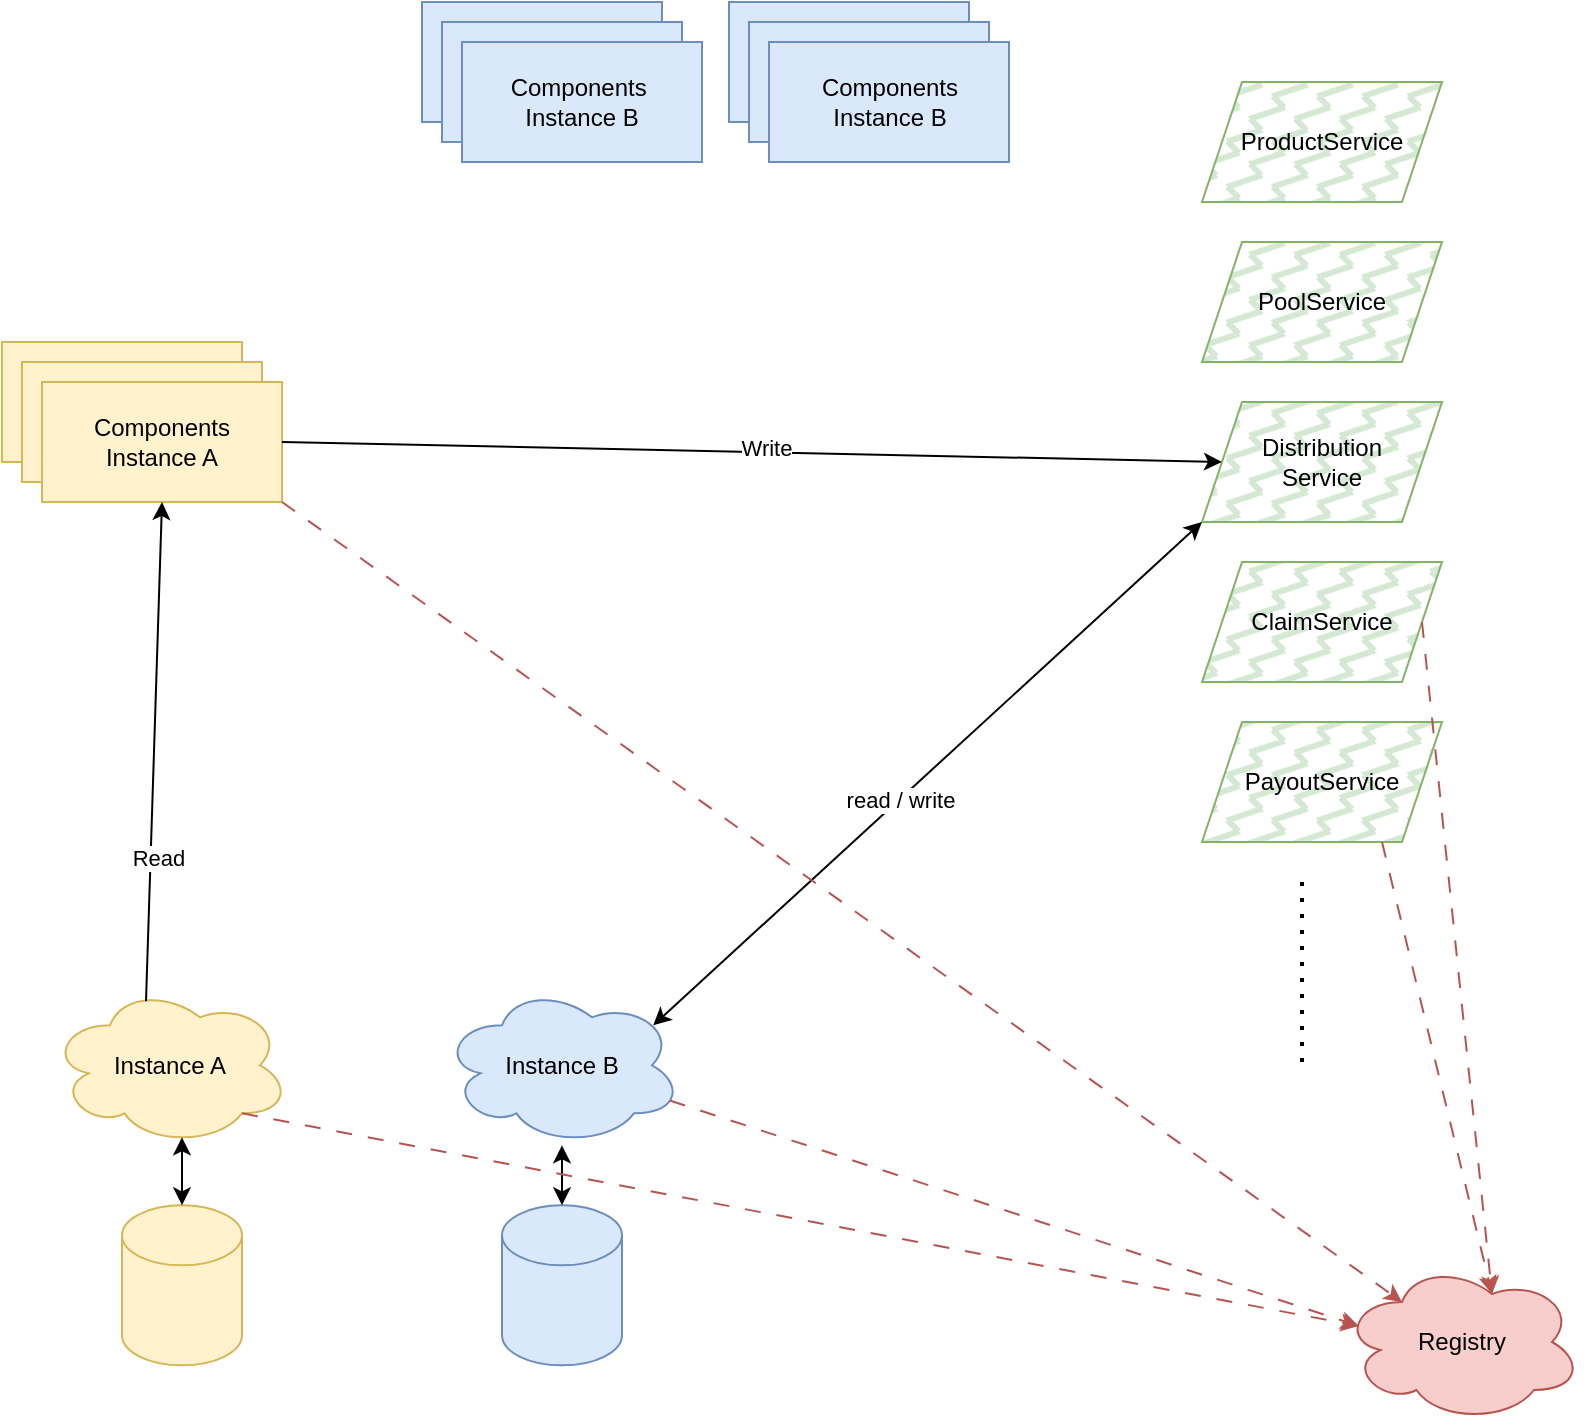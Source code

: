 <mxfile version="24.1.0" type="device" pages="3">
  <diagram name="Overview" id="Ci2HlTppvsZ_2pQZNLZ-">
    <mxGraphModel dx="1641" dy="1115" grid="1" gridSize="10" guides="1" tooltips="1" connect="1" arrows="1" fold="1" page="1" pageScale="1" pageWidth="827" pageHeight="1169" math="0" shadow="0">
      <root>
        <mxCell id="0" />
        <mxCell id="1" parent="0" />
        <mxCell id="CUu8jus_2sVUzZU3FUJG-1" value="" style="rounded=0;whiteSpace=wrap;html=1;fillColor=#dae8fc;strokeColor=#6c8ebf;" parent="1" vertex="1">
          <mxGeometry x="373.5" y="60" width="120" height="60" as="geometry" />
        </mxCell>
        <mxCell id="CUu8jus_2sVUzZU3FUJG-2" value="" style="rounded=0;whiteSpace=wrap;html=1;fillColor=#dae8fc;strokeColor=#6c8ebf;" parent="1" vertex="1">
          <mxGeometry x="383.5" y="70" width="120" height="60" as="geometry" />
        </mxCell>
        <mxCell id="CUu8jus_2sVUzZU3FUJG-3" value="Components&lt;div&gt;Instance B&lt;/div&gt;" style="rounded=0;whiteSpace=wrap;html=1;fillColor=#dae8fc;strokeColor=#6c8ebf;" parent="1" vertex="1">
          <mxGeometry x="393.5" y="80" width="120" height="60" as="geometry" />
        </mxCell>
        <mxCell id="CUu8jus_2sVUzZU3FUJG-4" value="Instance A" style="ellipse;shape=cloud;whiteSpace=wrap;html=1;fillColor=#fff2cc;strokeColor=#d6b656;" parent="1" vertex="1">
          <mxGeometry x="34" y="551.67" width="120" height="80" as="geometry" />
        </mxCell>
        <mxCell id="CUu8jus_2sVUzZU3FUJG-6" value="Instance B" style="ellipse;shape=cloud;whiteSpace=wrap;html=1;fillColor=#dae8fc;strokeColor=#6c8ebf;" parent="1" vertex="1">
          <mxGeometry x="230" y="551.67" width="120" height="80" as="geometry" />
        </mxCell>
        <mxCell id="CUu8jus_2sVUzZU3FUJG-7" value="ProductService" style="shape=parallelogram;perimeter=parallelogramPerimeter;whiteSpace=wrap;html=1;fixedSize=1;fillColor=#d5e8d4;strokeColor=#82b366;gradientColor=none;fillStyle=zigzag-line;" parent="1" vertex="1">
          <mxGeometry x="610" y="100" width="120" height="60" as="geometry" />
        </mxCell>
        <mxCell id="CUu8jus_2sVUzZU3FUJG-8" value="PoolService" style="shape=parallelogram;perimeter=parallelogramPerimeter;whiteSpace=wrap;html=1;fixedSize=1;fillColor=#d5e8d4;strokeColor=#82b366;gradientColor=none;fillStyle=zigzag-line;" parent="1" vertex="1">
          <mxGeometry x="610" y="180" width="120" height="60" as="geometry" />
        </mxCell>
        <mxCell id="CUu8jus_2sVUzZU3FUJG-9" value="Distribution&lt;br&gt;Service" style="shape=parallelogram;perimeter=parallelogramPerimeter;whiteSpace=wrap;html=1;fixedSize=1;fillColor=#d5e8d4;strokeColor=#82b366;gradientColor=none;fillStyle=zigzag-line;" parent="1" vertex="1">
          <mxGeometry x="610" y="260" width="120" height="60" as="geometry" />
        </mxCell>
        <mxCell id="CUu8jus_2sVUzZU3FUJG-10" value="ClaimService" style="shape=parallelogram;perimeter=parallelogramPerimeter;whiteSpace=wrap;html=1;fixedSize=1;fillColor=#d5e8d4;strokeColor=#82b366;gradientColor=none;fillStyle=zigzag-line;" parent="1" vertex="1">
          <mxGeometry x="610" y="340" width="120" height="60" as="geometry" />
        </mxCell>
        <mxCell id="CUu8jus_2sVUzZU3FUJG-11" value="" style="shape=cylinder3;whiteSpace=wrap;html=1;boundedLbl=1;backgroundOutline=1;size=15;fillColor=#dae8fc;strokeColor=#6c8ebf;" parent="1" vertex="1">
          <mxGeometry x="260" y="661.67" width="60" height="80" as="geometry" />
        </mxCell>
        <mxCell id="CUu8jus_2sVUzZU3FUJG-13" value="" style="shape=cylinder3;whiteSpace=wrap;html=1;boundedLbl=1;backgroundOutline=1;size=15;fillColor=#fff2cc;strokeColor=#d6b656;" parent="1" vertex="1">
          <mxGeometry x="70" y="661.67" width="60" height="80" as="geometry" />
        </mxCell>
        <mxCell id="CUu8jus_2sVUzZU3FUJG-14" value="" style="rounded=0;whiteSpace=wrap;html=1;fillColor=#dae8fc;strokeColor=#6c8ebf;" parent="1" vertex="1">
          <mxGeometry x="220" y="60" width="120" height="60" as="geometry" />
        </mxCell>
        <mxCell id="CUu8jus_2sVUzZU3FUJG-15" value="" style="rounded=0;whiteSpace=wrap;html=1;fillColor=#dae8fc;strokeColor=#6c8ebf;" parent="1" vertex="1">
          <mxGeometry x="230" y="70" width="120" height="60" as="geometry" />
        </mxCell>
        <mxCell id="CUu8jus_2sVUzZU3FUJG-16" value="Components&amp;nbsp;&lt;div&gt;Instance B&lt;/div&gt;" style="rounded=0;whiteSpace=wrap;html=1;fillColor=#dae8fc;strokeColor=#6c8ebf;" parent="1" vertex="1">
          <mxGeometry x="240" y="80" width="120" height="60" as="geometry" />
        </mxCell>
        <mxCell id="CUu8jus_2sVUzZU3FUJG-17" value="" style="rounded=0;whiteSpace=wrap;html=1;fillColor=#fff2cc;strokeColor=#d6b656;" parent="1" vertex="1">
          <mxGeometry x="10" y="230" width="120" height="60" as="geometry" />
        </mxCell>
        <mxCell id="CUu8jus_2sVUzZU3FUJG-18" value="" style="rounded=0;whiteSpace=wrap;html=1;fillColor=#fff2cc;strokeColor=#d6b656;" parent="1" vertex="1">
          <mxGeometry x="20" y="240" width="120" height="60" as="geometry" />
        </mxCell>
        <mxCell id="CUu8jus_2sVUzZU3FUJG-19" value="Components&lt;br&gt;Instance A" style="rounded=0;whiteSpace=wrap;html=1;fillColor=#fff2cc;strokeColor=#d6b656;" parent="1" vertex="1">
          <mxGeometry x="30" y="250" width="120" height="60" as="geometry" />
        </mxCell>
        <mxCell id="CUu8jus_2sVUzZU3FUJG-20" value="PayoutService" style="shape=parallelogram;perimeter=parallelogramPerimeter;whiteSpace=wrap;html=1;fixedSize=1;fillColor=#d5e8d4;strokeColor=#82b366;gradientColor=none;fillStyle=zigzag-line;" parent="1" vertex="1">
          <mxGeometry x="610" y="420" width="120" height="60" as="geometry" />
        </mxCell>
        <mxCell id="CUu8jus_2sVUzZU3FUJG-21" value="" style="endArrow=none;dashed=1;html=1;dashPattern=1 3;strokeWidth=2;rounded=0;" parent="1" edge="1">
          <mxGeometry width="50" height="50" relative="1" as="geometry">
            <mxPoint x="660" y="590" as="sourcePoint" />
            <mxPoint x="660" y="500" as="targetPoint" />
          </mxGeometry>
        </mxCell>
        <mxCell id="CUu8jus_2sVUzZU3FUJG-22" value="" style="endArrow=classic;startArrow=classic;html=1;rounded=0;exitX=0.5;exitY=0;exitDx=0;exitDy=0;exitPerimeter=0;" parent="1" source="CUu8jus_2sVUzZU3FUJG-11" target="CUu8jus_2sVUzZU3FUJG-6" edge="1">
          <mxGeometry width="50" height="50" relative="1" as="geometry">
            <mxPoint x="380" y="741.67" as="sourcePoint" />
            <mxPoint x="430" y="691.67" as="targetPoint" />
          </mxGeometry>
        </mxCell>
        <mxCell id="CUu8jus_2sVUzZU3FUJG-23" value="" style="endArrow=classic;startArrow=classic;html=1;rounded=0;exitX=0.5;exitY=0;exitDx=0;exitDy=0;exitPerimeter=0;entryX=0.55;entryY=0.95;entryDx=0;entryDy=0;entryPerimeter=0;" parent="1" source="CUu8jus_2sVUzZU3FUJG-13" target="CUu8jus_2sVUzZU3FUJG-4" edge="1">
          <mxGeometry width="50" height="50" relative="1" as="geometry">
            <mxPoint x="300" y="671.67" as="sourcePoint" />
            <mxPoint x="300" y="641.67" as="targetPoint" />
          </mxGeometry>
        </mxCell>
        <mxCell id="CUu8jus_2sVUzZU3FUJG-25" value="" style="endArrow=classic;html=1;rounded=0;entryX=0.5;entryY=1;entryDx=0;entryDy=0;exitX=0.4;exitY=0.1;exitDx=0;exitDy=0;exitPerimeter=0;" parent="1" source="CUu8jus_2sVUzZU3FUJG-4" target="CUu8jus_2sVUzZU3FUJG-19" edge="1">
          <mxGeometry width="50" height="50" relative="1" as="geometry">
            <mxPoint x="440" y="590" as="sourcePoint" />
            <mxPoint x="490" y="540" as="targetPoint" />
          </mxGeometry>
        </mxCell>
        <mxCell id="CUu8jus_2sVUzZU3FUJG-26" value="Read" style="edgeLabel;html=1;align=center;verticalAlign=middle;resizable=0;points=[];" parent="CUu8jus_2sVUzZU3FUJG-25" vertex="1" connectable="0">
          <mxGeometry x="-0.421" y="-3" relative="1" as="geometry">
            <mxPoint as="offset" />
          </mxGeometry>
        </mxCell>
        <mxCell id="CUu8jus_2sVUzZU3FUJG-27" value="" style="endArrow=classic;html=1;rounded=0;exitX=1;exitY=0.5;exitDx=0;exitDy=0;entryX=0;entryY=0.5;entryDx=0;entryDy=0;" parent="1" source="CUu8jus_2sVUzZU3FUJG-19" target="CUu8jus_2sVUzZU3FUJG-9" edge="1">
          <mxGeometry width="50" height="50" relative="1" as="geometry">
            <mxPoint x="440" y="590" as="sourcePoint" />
            <mxPoint x="490" y="540" as="targetPoint" />
          </mxGeometry>
        </mxCell>
        <mxCell id="CUu8jus_2sVUzZU3FUJG-28" value="Write" style="edgeLabel;html=1;align=center;verticalAlign=middle;resizable=0;points=[];" parent="CUu8jus_2sVUzZU3FUJG-27" vertex="1" connectable="0">
          <mxGeometry x="0.03" y="2" relative="1" as="geometry">
            <mxPoint as="offset" />
          </mxGeometry>
        </mxCell>
        <mxCell id="CUu8jus_2sVUzZU3FUJG-33" value="" style="endArrow=classic;startArrow=classic;html=1;rounded=0;entryX=0;entryY=1;entryDx=0;entryDy=0;exitX=0.88;exitY=0.25;exitDx=0;exitDy=0;exitPerimeter=0;" parent="1" source="CUu8jus_2sVUzZU3FUJG-6" target="CUu8jus_2sVUzZU3FUJG-9" edge="1">
          <mxGeometry width="50" height="50" relative="1" as="geometry">
            <mxPoint x="440" y="590" as="sourcePoint" />
            <mxPoint x="490" y="540" as="targetPoint" />
          </mxGeometry>
        </mxCell>
        <mxCell id="CUu8jus_2sVUzZU3FUJG-40" value="read / write" style="edgeLabel;html=1;align=center;verticalAlign=middle;resizable=0;points=[];" parent="CUu8jus_2sVUzZU3FUJG-33" vertex="1" connectable="0">
          <mxGeometry x="-0.102" relative="1" as="geometry">
            <mxPoint as="offset" />
          </mxGeometry>
        </mxCell>
        <mxCell id="CUu8jus_2sVUzZU3FUJG-34" value="Registry" style="ellipse;shape=cloud;whiteSpace=wrap;html=1;fillColor=#f8cecc;strokeColor=#b85450;" parent="1" vertex="1">
          <mxGeometry x="680" y="690" width="120" height="80" as="geometry" />
        </mxCell>
        <mxCell id="CUu8jus_2sVUzZU3FUJG-35" value="" style="endArrow=classic;html=1;rounded=0;fillColor=#f8cecc;strokeColor=#b85450;dashed=1;dashPattern=8 8;entryX=0.07;entryY=0.4;entryDx=0;entryDy=0;entryPerimeter=0;" parent="1" source="CUu8jus_2sVUzZU3FUJG-6" target="CUu8jus_2sVUzZU3FUJG-34" edge="1">
          <mxGeometry width="50" height="50" relative="1" as="geometry">
            <mxPoint x="440" y="590" as="sourcePoint" />
            <mxPoint x="490" y="540" as="targetPoint" />
          </mxGeometry>
        </mxCell>
        <mxCell id="CUu8jus_2sVUzZU3FUJG-36" value="" style="endArrow=classic;html=1;rounded=0;fillColor=#f8cecc;strokeColor=#b85450;dashed=1;dashPattern=8 8;exitX=0.8;exitY=0.8;exitDx=0;exitDy=0;exitPerimeter=0;entryX=0.07;entryY=0.4;entryDx=0;entryDy=0;entryPerimeter=0;" parent="1" source="CUu8jus_2sVUzZU3FUJG-4" target="CUu8jus_2sVUzZU3FUJG-34" edge="1">
          <mxGeometry width="50" height="50" relative="1" as="geometry">
            <mxPoint x="404" y="477" as="sourcePoint" />
            <mxPoint x="826" y="733" as="targetPoint" />
          </mxGeometry>
        </mxCell>
        <mxCell id="CUu8jus_2sVUzZU3FUJG-37" value="" style="endArrow=classic;html=1;rounded=0;fillColor=#f8cecc;strokeColor=#b85450;dashed=1;dashPattern=8 8;entryX=0.25;entryY=0.25;entryDx=0;entryDy=0;entryPerimeter=0;exitX=1;exitY=1;exitDx=0;exitDy=0;" parent="1" source="CUu8jus_2sVUzZU3FUJG-19" target="CUu8jus_2sVUzZU3FUJG-34" edge="1">
          <mxGeometry width="50" height="50" relative="1" as="geometry">
            <mxPoint x="404" y="477" as="sourcePoint" />
            <mxPoint x="840" y="740" as="targetPoint" />
          </mxGeometry>
        </mxCell>
        <mxCell id="CUu8jus_2sVUzZU3FUJG-38" value="" style="endArrow=classic;html=1;rounded=0;fillColor=#f8cecc;strokeColor=#b85450;dashed=1;dashPattern=8 8;exitX=0.75;exitY=1;exitDx=0;exitDy=0;entryX=0.625;entryY=0.2;entryDx=0;entryDy=0;entryPerimeter=0;" parent="1" source="CUu8jus_2sVUzZU3FUJG-20" target="CUu8jus_2sVUzZU3FUJG-34" edge="1">
          <mxGeometry width="50" height="50" relative="1" as="geometry">
            <mxPoint x="160" y="275" as="sourcePoint" />
            <mxPoint x="728" y="700" as="targetPoint" />
          </mxGeometry>
        </mxCell>
        <mxCell id="CUu8jus_2sVUzZU3FUJG-39" value="" style="endArrow=classic;html=1;rounded=0;fillColor=#f8cecc;strokeColor=#b85450;dashed=1;dashPattern=8 8;entryX=0.625;entryY=0.2;entryDx=0;entryDy=0;entryPerimeter=0;exitX=1;exitY=0.5;exitDx=0;exitDy=0;" parent="1" source="CUu8jus_2sVUzZU3FUJG-10" target="CUu8jus_2sVUzZU3FUJG-34" edge="1">
          <mxGeometry width="50" height="50" relative="1" as="geometry">
            <mxPoint x="710" y="490" as="sourcePoint" />
            <mxPoint x="858" y="728" as="targetPoint" />
          </mxGeometry>
        </mxCell>
      </root>
    </mxGraphModel>
  </diagram>
  <diagram id="9t9NB8n9KtFixqCDeO52" name="Instance">
    <mxGraphModel dx="1641" dy="1115" grid="1" gridSize="10" guides="1" tooltips="1" connect="1" arrows="1" fold="1" page="1" pageScale="1" pageWidth="827" pageHeight="1169" math="0" shadow="0">
      <root>
        <mxCell id="0" />
        <mxCell id="1" parent="0" />
        <mxCell id="-3d_8meNKV9yj-YMQYzu-9" value="" style="rounded=0;whiteSpace=wrap;html=1;fillColor=#dae8fc;strokeColor=#6c8ebf;fillStyle=dots;" vertex="1" parent="1">
          <mxGeometry x="90" y="260" width="560" height="410" as="geometry" />
        </mxCell>
        <mxCell id="-3d_8meNKV9yj-YMQYzu-3" value="&lt;h1 style=&quot;margin-top: 0px;&quot;&gt;Instance&lt;/h1&gt;" style="text;html=1;whiteSpace=wrap;overflow=hidden;rounded=0;" vertex="1" parent="1">
          <mxGeometry x="110" y="260" width="180" height="120" as="geometry" />
        </mxCell>
        <mxCell id="-3d_8meNKV9yj-YMQYzu-6" value="InstanceReader" style="shape=parallelogram;perimeter=parallelogramPerimeter;whiteSpace=wrap;html=1;fixedSize=1;fillColor=#ffe6cc;strokeColor=#d79b00;" vertex="1" parent="1">
          <mxGeometry x="120" y="350" width="120" height="60" as="geometry" />
        </mxCell>
        <mxCell id="-3d_8meNKV9yj-YMQYzu-8" value="InstanceAccessManager" style="shape=parallelogram;perimeter=parallelogramPerimeter;whiteSpace=wrap;html=1;fixedSize=1;fillColor=#d5e8d4;strokeColor=#82b366;" vertex="1" parent="1">
          <mxGeometry x="260" y="350" width="180" height="60" as="geometry" />
        </mxCell>
        <mxCell id="-3d_8meNKV9yj-YMQYzu-10" value="BundleManager" style="shape=parallelogram;perimeter=parallelogramPerimeter;whiteSpace=wrap;html=1;fixedSize=1;fillColor=#e1d5e7;strokeColor=#9673a6;" vertex="1" parent="1">
          <mxGeometry x="460" y="350" width="150" height="60" as="geometry" />
        </mxCell>
        <mxCell id="-3d_8meNKV9yj-YMQYzu-11" value="InstanceStore" style="shape=cylinder3;whiteSpace=wrap;html=1;boundedLbl=1;backgroundOutline=1;size=15;fillColor=#f8cecc;strokeColor=#b85450;" vertex="1" parent="1">
          <mxGeometry x="305" y="500" width="90" height="95" as="geometry" />
        </mxCell>
      </root>
    </mxGraphModel>
  </diagram>
  <diagram name="Component" id="nIZj7efKysAkrLqqJIGW">
    <mxGraphModel dx="1641" dy="1115" grid="1" gridSize="10" guides="1" tooltips="1" connect="1" arrows="1" fold="1" page="1" pageScale="1" pageWidth="827" pageHeight="1169" math="0" shadow="0">
      <root>
        <mxCell id="sUiCVh5vbbhOsQEW06W4-0" />
        <mxCell id="sUiCVh5vbbhOsQEW06W4-1" parent="sUiCVh5vbbhOsQEW06W4-0" />
        <mxCell id="sUiCVh5vbbhOsQEW06W4-2" value="" style="rounded=0;whiteSpace=wrap;html=1;fillColor=#dae8fc;strokeColor=#6c8ebf;fillStyle=dots;" vertex="1" parent="sUiCVh5vbbhOsQEW06W4-1">
          <mxGeometry x="70" y="180" width="410" height="290" as="geometry" />
        </mxCell>
        <mxCell id="sUiCVh5vbbhOsQEW06W4-3" value="&lt;h1 style=&quot;margin-top: 0px;&quot;&gt;Component&lt;/h1&gt;" style="text;html=1;whiteSpace=wrap;overflow=hidden;rounded=0;" vertex="1" parent="sUiCVh5vbbhOsQEW06W4-1">
          <mxGeometry x="110" y="210" width="180" height="120" as="geometry" />
        </mxCell>
        <mxCell id="sUiCVh5vbbhOsQEW06W4-6" value="TokenHandler" style="shape=parallelogram;perimeter=parallelogramPerimeter;whiteSpace=wrap;html=1;fixedSize=1;fillColor=#e1d5e7;strokeColor=#9673a6;" vertex="1" parent="sUiCVh5vbbhOsQEW06W4-1">
          <mxGeometry x="280" y="317.5" width="150" height="60" as="geometry" />
        </mxCell>
        <mxCell id="sUiCVh5vbbhOsQEW06W4-7" value="Wallet" style="shape=cylinder3;whiteSpace=wrap;html=1;boundedLbl=1;backgroundOutline=1;size=15;fillColor=#f8cecc;strokeColor=#b85450;" vertex="1" parent="sUiCVh5vbbhOsQEW06W4-1">
          <mxGeometry x="120" y="300" width="90" height="95" as="geometry" />
        </mxCell>
        <mxCell id="H2K4i8pjiTbeFRll8jWM-0" value="" style="ellipse;shape=cloud;whiteSpace=wrap;html=1;fillColor=#dae8fc;strokeColor=#6c8ebf;fillStyle=zigzag-line;" vertex="1" parent="sUiCVh5vbbhOsQEW06W4-1">
          <mxGeometry x="280" y="600" width="320" height="270" as="geometry" />
        </mxCell>
        <mxCell id="H2K4i8pjiTbeFRll8jWM-1" value="&lt;h1 style=&quot;margin-top: 0px;&quot;&gt;Instance&lt;/h1&gt;" style="text;html=1;whiteSpace=wrap;overflow=hidden;rounded=0;" vertex="1" parent="sUiCVh5vbbhOsQEW06W4-1">
          <mxGeometry x="360" y="675" width="180" height="120" as="geometry" />
        </mxCell>
        <mxCell id="H2K4i8pjiTbeFRll8jWM-3" value="InstanceReader" style="shape=parallelogram;perimeter=parallelogramPerimeter;whiteSpace=wrap;html=1;fixedSize=1;fillColor=#ffe6cc;strokeColor=#d79b00;" vertex="1" parent="sUiCVh5vbbhOsQEW06W4-1">
          <mxGeometry x="360" y="720" width="120" height="60" as="geometry" />
        </mxCell>
        <mxCell id="H2K4i8pjiTbeFRll8jWM-4" value="" style="endArrow=classic;html=1;rounded=0;entryX=0.4;entryY=0.1;entryDx=0;entryDy=0;entryPerimeter=0;exitX=0.75;exitY=1;exitDx=0;exitDy=0;fillColor=#f8cecc;strokeColor=#b85450;dashed=1;dashPattern=12 12;" edge="1" parent="sUiCVh5vbbhOsQEW06W4-1" source="sUiCVh5vbbhOsQEW06W4-2" target="H2K4i8pjiTbeFRll8jWM-0">
          <mxGeometry width="50" height="50" relative="1" as="geometry">
            <mxPoint x="220" y="390" as="sourcePoint" />
            <mxPoint x="270" y="340" as="targetPoint" />
          </mxGeometry>
        </mxCell>
        <mxCell id="xW093bFwyCX6SYe29IJH-0" value="Services" style="shape=parallelogram;perimeter=parallelogramPerimeter;whiteSpace=wrap;html=1;fixedSize=1;fillColor=#d5e8d4;strokeColor=#82b366;gradientColor=none;fillStyle=zigzag-line;" vertex="1" parent="sUiCVh5vbbhOsQEW06W4-1">
          <mxGeometry x="657" y="480" width="120" height="60" as="geometry" />
        </mxCell>
        <mxCell id="xW093bFwyCX6SYe29IJH-5" value="" style="endArrow=none;dashed=1;html=1;dashPattern=1 3;strokeWidth=2;rounded=0;" edge="1" parent="sUiCVh5vbbhOsQEW06W4-1">
          <mxGeometry width="50" height="50" relative="1" as="geometry">
            <mxPoint x="707" y="660" as="sourcePoint" />
            <mxPoint x="707" y="570" as="targetPoint" />
          </mxGeometry>
        </mxCell>
        <mxCell id="xW093bFwyCX6SYe29IJH-7" value="" style="endArrow=classic;html=1;rounded=0;entryX=0;entryY=0.5;entryDx=0;entryDy=0;exitX=1;exitY=0.75;exitDx=0;exitDy=0;dashed=1;dashPattern=12 12;fillColor=#d5e8d4;strokeColor=#82b366;" edge="1" parent="sUiCVh5vbbhOsQEW06W4-1" source="sUiCVh5vbbhOsQEW06W4-2" target="xW093bFwyCX6SYe29IJH-0">
          <mxGeometry width="50" height="50" relative="1" as="geometry">
            <mxPoint x="480" y="410" as="sourcePoint" />
            <mxPoint x="270" y="320" as="targetPoint" />
          </mxGeometry>
        </mxCell>
      </root>
    </mxGraphModel>
  </diagram>
</mxfile>
